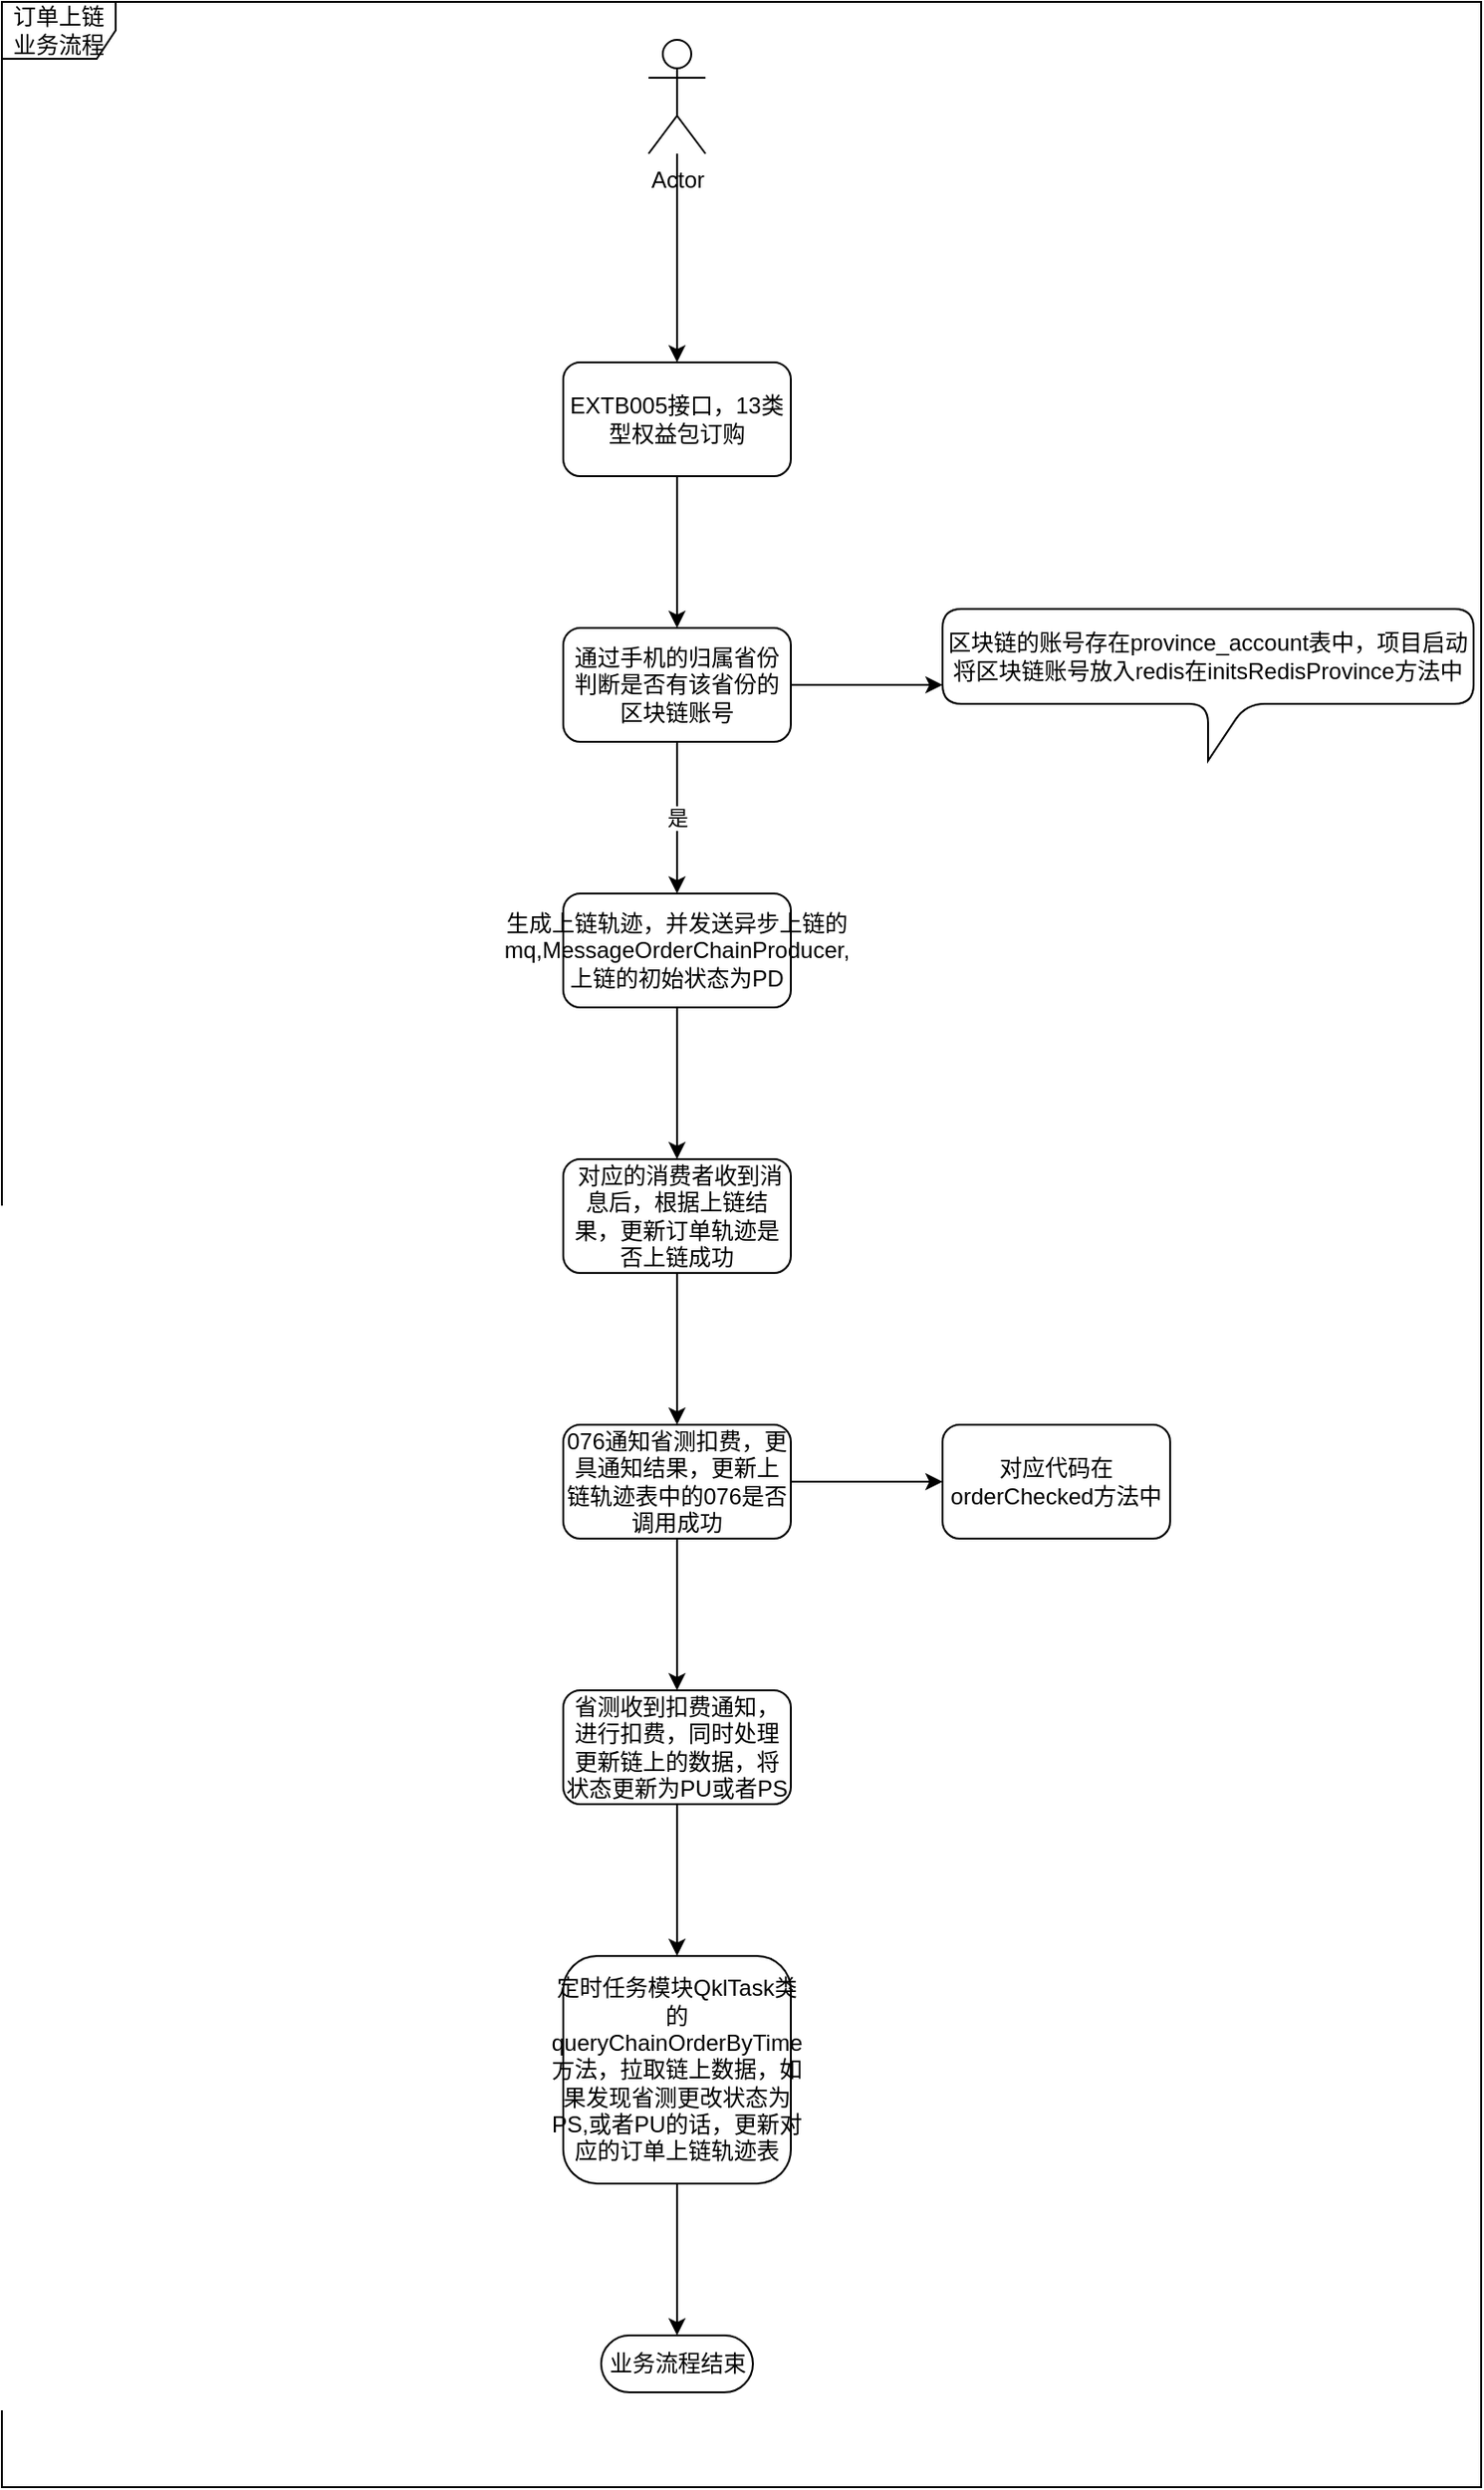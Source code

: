 <mxfile version="14.8.5" type="github">
  <diagram id="LIDO898XyXxkz2MdkQyp" name="Page-1">
    <mxGraphModel dx="1422" dy="706" grid="1" gridSize="10" guides="1" tooltips="1" connect="1" arrows="1" fold="1" page="1" pageScale="1" pageWidth="827" pageHeight="1169" math="0" shadow="0">
      <root>
        <mxCell id="0" />
        <mxCell id="1" parent="0" />
        <mxCell id="O8eED3kUHGsYUlFL-acu-30" value="订单上链业务流程" style="shape=umlFrame;whiteSpace=wrap;html=1;" parent="1" vertex="1">
          <mxGeometry x="24" y="10" width="780" height="1310" as="geometry" />
        </mxCell>
        <mxCell id="O8eED3kUHGsYUlFL-acu-4" style="edgeStyle=orthogonalEdgeStyle;rounded=0;orthogonalLoop=1;jettySize=auto;html=1;" parent="1" source="O8eED3kUHGsYUlFL-acu-2" target="O8eED3kUHGsYUlFL-acu-3" edge="1">
          <mxGeometry relative="1" as="geometry" />
        </mxCell>
        <mxCell id="O8eED3kUHGsYUlFL-acu-2" value="Actor" style="shape=umlActor;verticalLabelPosition=bottom;verticalAlign=top;html=1;outlineConnect=0;" parent="1" vertex="1">
          <mxGeometry x="365" y="30" width="30" height="60" as="geometry" />
        </mxCell>
        <mxCell id="O8eED3kUHGsYUlFL-acu-6" value="" style="edgeStyle=orthogonalEdgeStyle;rounded=0;orthogonalLoop=1;jettySize=auto;html=1;" parent="1" source="O8eED3kUHGsYUlFL-acu-3" target="O8eED3kUHGsYUlFL-acu-5" edge="1">
          <mxGeometry relative="1" as="geometry" />
        </mxCell>
        <mxCell id="O8eED3kUHGsYUlFL-acu-3" value="EXTB005接口，13类型权益包订购" style="rounded=1;whiteSpace=wrap;html=1;" parent="1" vertex="1">
          <mxGeometry x="320" y="200" width="120" height="60" as="geometry" />
        </mxCell>
        <mxCell id="O8eED3kUHGsYUlFL-acu-14" value="" style="edgeStyle=orthogonalEdgeStyle;rounded=0;orthogonalLoop=1;jettySize=auto;html=1;" parent="1" source="O8eED3kUHGsYUlFL-acu-5" target="O8eED3kUHGsYUlFL-acu-13" edge="1">
          <mxGeometry relative="1" as="geometry" />
        </mxCell>
        <mxCell id="O8eED3kUHGsYUlFL-acu-16" value="是" style="edgeStyle=orthogonalEdgeStyle;rounded=0;orthogonalLoop=1;jettySize=auto;html=1;" parent="1" source="O8eED3kUHGsYUlFL-acu-5" target="O8eED3kUHGsYUlFL-acu-15" edge="1">
          <mxGeometry relative="1" as="geometry" />
        </mxCell>
        <mxCell id="O8eED3kUHGsYUlFL-acu-5" value="通过手机的归属省份判断是否有该省份的区块链账号" style="whiteSpace=wrap;html=1;rounded=1;" parent="1" vertex="1">
          <mxGeometry x="320" y="340" width="120" height="60" as="geometry" />
        </mxCell>
        <mxCell id="O8eED3kUHGsYUlFL-acu-13" value="区块链的账号存在province_account表中，项目启动将区块链账号放入redis在initsRedisProvince方法中" style="shape=callout;rounded=1;whiteSpace=wrap;html=1;perimeter=calloutPerimeter;" parent="1" vertex="1">
          <mxGeometry x="520" y="330" width="280" height="80" as="geometry" />
        </mxCell>
        <mxCell id="O8eED3kUHGsYUlFL-acu-18" value="" style="edgeStyle=orthogonalEdgeStyle;rounded=0;orthogonalLoop=1;jettySize=auto;html=1;" parent="1" source="O8eED3kUHGsYUlFL-acu-15" target="O8eED3kUHGsYUlFL-acu-17" edge="1">
          <mxGeometry relative="1" as="geometry" />
        </mxCell>
        <mxCell id="O8eED3kUHGsYUlFL-acu-15" value="生成上链轨迹，并发送异步上链的mq,MessageOrderChainProducer,上链的初始状态为PD" style="whiteSpace=wrap;html=1;rounded=1;" parent="1" vertex="1">
          <mxGeometry x="320" y="480" width="120" height="60" as="geometry" />
        </mxCell>
        <mxCell id="O8eED3kUHGsYUlFL-acu-20" value="" style="edgeStyle=orthogonalEdgeStyle;rounded=0;orthogonalLoop=1;jettySize=auto;html=1;" parent="1" source="O8eED3kUHGsYUlFL-acu-17" target="O8eED3kUHGsYUlFL-acu-19" edge="1">
          <mxGeometry relative="1" as="geometry" />
        </mxCell>
        <mxCell id="O8eED3kUHGsYUlFL-acu-17" value="&amp;nbsp;对应的消费者收到消息后，根据上链结果，更新订单轨迹是否上链成功" style="whiteSpace=wrap;html=1;rounded=1;" parent="1" vertex="1">
          <mxGeometry x="320" y="620" width="120" height="60" as="geometry" />
        </mxCell>
        <mxCell id="O8eED3kUHGsYUlFL-acu-22" value="" style="edgeStyle=orthogonalEdgeStyle;rounded=0;orthogonalLoop=1;jettySize=auto;html=1;" parent="1" source="O8eED3kUHGsYUlFL-acu-19" target="O8eED3kUHGsYUlFL-acu-21" edge="1">
          <mxGeometry relative="1" as="geometry" />
        </mxCell>
        <mxCell id="TgSypZV3gMfqTVR6FyDa-2" value="" style="edgeStyle=orthogonalEdgeStyle;rounded=0;orthogonalLoop=1;jettySize=auto;html=1;" edge="1" parent="1" source="O8eED3kUHGsYUlFL-acu-19" target="TgSypZV3gMfqTVR6FyDa-1">
          <mxGeometry relative="1" as="geometry" />
        </mxCell>
        <mxCell id="O8eED3kUHGsYUlFL-acu-19" value="076通知省测扣费，更具通知结果，更新上链轨迹表中的076是否调用成功" style="whiteSpace=wrap;html=1;rounded=1;" parent="1" vertex="1">
          <mxGeometry x="320" y="760" width="120" height="60" as="geometry" />
        </mxCell>
        <mxCell id="O8eED3kUHGsYUlFL-acu-21" value="对应代码在orderChecked方法中" style="whiteSpace=wrap;html=1;rounded=1;" parent="1" vertex="1">
          <mxGeometry x="520" y="760" width="120" height="60" as="geometry" />
        </mxCell>
        <mxCell id="O8eED3kUHGsYUlFL-acu-28" style="edgeStyle=orthogonalEdgeStyle;rounded=0;orthogonalLoop=1;jettySize=auto;html=1;" parent="1" source="O8eED3kUHGsYUlFL-acu-23" target="O8eED3kUHGsYUlFL-acu-27" edge="1">
          <mxGeometry relative="1" as="geometry" />
        </mxCell>
        <mxCell id="O8eED3kUHGsYUlFL-acu-23" value="定时任务模块QklTask类的queryChainOrderByTime方法，拉取链上数据，如果发现省测更改状态为PS,或者PU的话，更新对应的订单上链轨迹表" style="whiteSpace=wrap;html=1;rounded=1;" parent="1" vertex="1">
          <mxGeometry x="320" y="1040" width="120" height="120" as="geometry" />
        </mxCell>
        <mxCell id="O8eED3kUHGsYUlFL-acu-27" value="业务流程结束" style="html=1;dashed=0;whitespace=wrap;shape=mxgraph.dfd.start" parent="1" vertex="1">
          <mxGeometry x="340" y="1240" width="80" height="30" as="geometry" />
        </mxCell>
        <mxCell id="TgSypZV3gMfqTVR6FyDa-3" style="edgeStyle=orthogonalEdgeStyle;rounded=0;orthogonalLoop=1;jettySize=auto;html=1;" edge="1" parent="1" source="TgSypZV3gMfqTVR6FyDa-1" target="O8eED3kUHGsYUlFL-acu-23">
          <mxGeometry relative="1" as="geometry" />
        </mxCell>
        <mxCell id="TgSypZV3gMfqTVR6FyDa-1" value="省测收到扣费通知，进行扣费，同时处理更新链上的数据，将状态更新为PU或者PS" style="whiteSpace=wrap;html=1;rounded=1;" vertex="1" parent="1">
          <mxGeometry x="320" y="900" width="120" height="60" as="geometry" />
        </mxCell>
      </root>
    </mxGraphModel>
  </diagram>
</mxfile>
